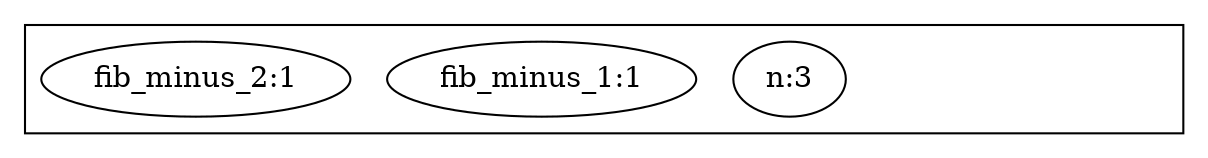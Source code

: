 digraph root {
	graph [compound=true]
	subgraph cluster__3_0 {
		graph [label=""]
		cluster__3_0 [style=invisible]
		"40_n:3" [label="n:3"]
		"41_fib_minus_1:1" [label="fib_minus_1:1"]
		"42_fib_minus_2:1" [label="fib_minus_2:1"]
	}
}